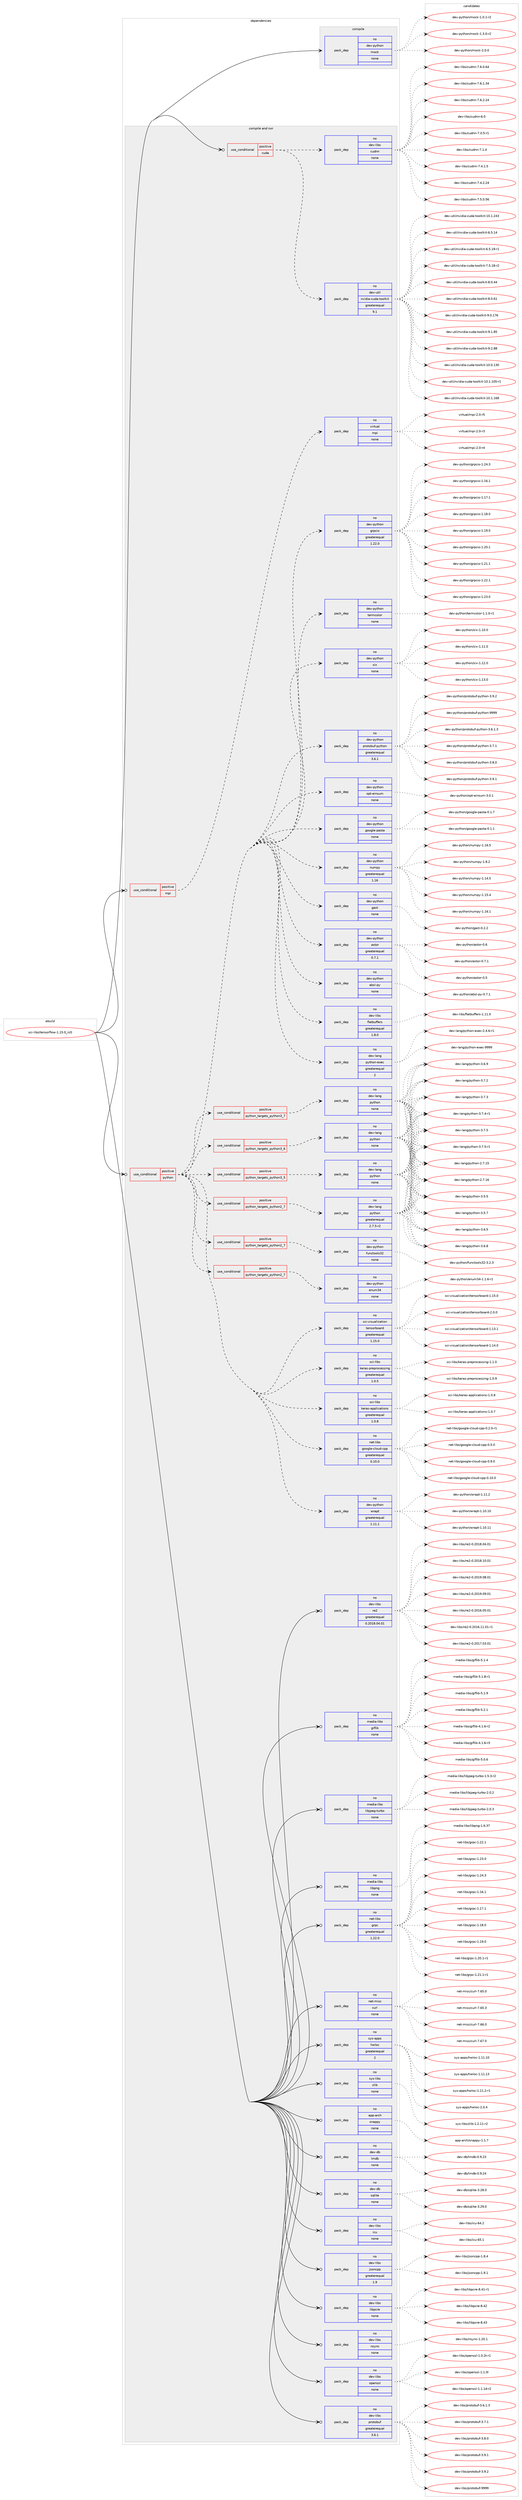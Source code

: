digraph prolog {

# *************
# Graph options
# *************

newrank=true;
concentrate=true;
compound=true;
graph [rankdir=LR,fontname=Helvetica,fontsize=10,ranksep=1.5];#, ranksep=2.5, nodesep=0.2];
edge  [arrowhead=vee];
node  [fontname=Helvetica,fontsize=10];

# **********
# The ebuild
# **********

subgraph cluster_leftcol {
color=gray;
rank=same;
label=<<i>ebuild</i>>;
id [label="sci-libs/tensorflow-1.15.0_rc0", color=red, width=4, href="../sci-libs/tensorflow-1.15.0_rc0.svg"];
}

# ****************
# The dependencies
# ****************

subgraph cluster_midcol {
color=gray;
label=<<i>dependencies</i>>;
subgraph cluster_compile {
fillcolor="#eeeeee";
style=filled;
label=<<i>compile</i>>;
subgraph pack636109 {
dependency860153 [label=<<TABLE BORDER="0" CELLBORDER="1" CELLSPACING="0" CELLPADDING="4" WIDTH="220"><TR><TD ROWSPAN="6" CELLPADDING="30">pack_dep</TD></TR><TR><TD WIDTH="110">no</TD></TR><TR><TD>dev-python</TD></TR><TR><TD>mock</TD></TR><TR><TD>none</TD></TR><TR><TD></TD></TR></TABLE>>, shape=none, color=blue];
}
id:e -> dependency860153:w [weight=20,style="solid",arrowhead="vee"];
}
subgraph cluster_compileandrun {
fillcolor="#eeeeee";
style=filled;
label=<<i>compile and run</i>>;
subgraph cond208844 {
dependency860154 [label=<<TABLE BORDER="0" CELLBORDER="1" CELLSPACING="0" CELLPADDING="4"><TR><TD ROWSPAN="3" CELLPADDING="10">use_conditional</TD></TR><TR><TD>positive</TD></TR><TR><TD>cuda</TD></TR></TABLE>>, shape=none, color=red];
subgraph pack636110 {
dependency860155 [label=<<TABLE BORDER="0" CELLBORDER="1" CELLSPACING="0" CELLPADDING="4" WIDTH="220"><TR><TD ROWSPAN="6" CELLPADDING="30">pack_dep</TD></TR><TR><TD WIDTH="110">no</TD></TR><TR><TD>dev-util</TD></TR><TR><TD>nvidia-cuda-toolkit</TD></TR><TR><TD>greaterequal</TD></TR><TR><TD>9.1</TD></TR></TABLE>>, shape=none, color=blue];
}
dependency860154:e -> dependency860155:w [weight=20,style="dashed",arrowhead="vee"];
subgraph pack636111 {
dependency860156 [label=<<TABLE BORDER="0" CELLBORDER="1" CELLSPACING="0" CELLPADDING="4" WIDTH="220"><TR><TD ROWSPAN="6" CELLPADDING="30">pack_dep</TD></TR><TR><TD WIDTH="110">no</TD></TR><TR><TD>dev-libs</TD></TR><TR><TD>cudnn</TD></TR><TR><TD>none</TD></TR><TR><TD></TD></TR></TABLE>>, shape=none, color=blue];
}
dependency860154:e -> dependency860156:w [weight=20,style="dashed",arrowhead="vee"];
}
id:e -> dependency860154:w [weight=20,style="solid",arrowhead="odotvee"];
subgraph cond208845 {
dependency860157 [label=<<TABLE BORDER="0" CELLBORDER="1" CELLSPACING="0" CELLPADDING="4"><TR><TD ROWSPAN="3" CELLPADDING="10">use_conditional</TD></TR><TR><TD>positive</TD></TR><TR><TD>mpi</TD></TR></TABLE>>, shape=none, color=red];
subgraph pack636112 {
dependency860158 [label=<<TABLE BORDER="0" CELLBORDER="1" CELLSPACING="0" CELLPADDING="4" WIDTH="220"><TR><TD ROWSPAN="6" CELLPADDING="30">pack_dep</TD></TR><TR><TD WIDTH="110">no</TD></TR><TR><TD>virtual</TD></TR><TR><TD>mpi</TD></TR><TR><TD>none</TD></TR><TR><TD></TD></TR></TABLE>>, shape=none, color=blue];
}
dependency860157:e -> dependency860158:w [weight=20,style="dashed",arrowhead="vee"];
}
id:e -> dependency860157:w [weight=20,style="solid",arrowhead="odotvee"];
subgraph cond208846 {
dependency860159 [label=<<TABLE BORDER="0" CELLBORDER="1" CELLSPACING="0" CELLPADDING="4"><TR><TD ROWSPAN="3" CELLPADDING="10">use_conditional</TD></TR><TR><TD>positive</TD></TR><TR><TD>python</TD></TR></TABLE>>, shape=none, color=red];
subgraph cond208847 {
dependency860160 [label=<<TABLE BORDER="0" CELLBORDER="1" CELLSPACING="0" CELLPADDING="4"><TR><TD ROWSPAN="3" CELLPADDING="10">use_conditional</TD></TR><TR><TD>positive</TD></TR><TR><TD>python_targets_python2_7</TD></TR></TABLE>>, shape=none, color=red];
subgraph pack636113 {
dependency860161 [label=<<TABLE BORDER="0" CELLBORDER="1" CELLSPACING="0" CELLPADDING="4" WIDTH="220"><TR><TD ROWSPAN="6" CELLPADDING="30">pack_dep</TD></TR><TR><TD WIDTH="110">no</TD></TR><TR><TD>dev-lang</TD></TR><TR><TD>python</TD></TR><TR><TD>greaterequal</TD></TR><TR><TD>2.7.5-r2</TD></TR></TABLE>>, shape=none, color=blue];
}
dependency860160:e -> dependency860161:w [weight=20,style="dashed",arrowhead="vee"];
}
dependency860159:e -> dependency860160:w [weight=20,style="dashed",arrowhead="vee"];
subgraph cond208848 {
dependency860162 [label=<<TABLE BORDER="0" CELLBORDER="1" CELLSPACING="0" CELLPADDING="4"><TR><TD ROWSPAN="3" CELLPADDING="10">use_conditional</TD></TR><TR><TD>positive</TD></TR><TR><TD>python_targets_python3_5</TD></TR></TABLE>>, shape=none, color=red];
subgraph pack636114 {
dependency860163 [label=<<TABLE BORDER="0" CELLBORDER="1" CELLSPACING="0" CELLPADDING="4" WIDTH="220"><TR><TD ROWSPAN="6" CELLPADDING="30">pack_dep</TD></TR><TR><TD WIDTH="110">no</TD></TR><TR><TD>dev-lang</TD></TR><TR><TD>python</TD></TR><TR><TD>none</TD></TR><TR><TD></TD></TR></TABLE>>, shape=none, color=blue];
}
dependency860162:e -> dependency860163:w [weight=20,style="dashed",arrowhead="vee"];
}
dependency860159:e -> dependency860162:w [weight=20,style="dashed",arrowhead="vee"];
subgraph cond208849 {
dependency860164 [label=<<TABLE BORDER="0" CELLBORDER="1" CELLSPACING="0" CELLPADDING="4"><TR><TD ROWSPAN="3" CELLPADDING="10">use_conditional</TD></TR><TR><TD>positive</TD></TR><TR><TD>python_targets_python3_6</TD></TR></TABLE>>, shape=none, color=red];
subgraph pack636115 {
dependency860165 [label=<<TABLE BORDER="0" CELLBORDER="1" CELLSPACING="0" CELLPADDING="4" WIDTH="220"><TR><TD ROWSPAN="6" CELLPADDING="30">pack_dep</TD></TR><TR><TD WIDTH="110">no</TD></TR><TR><TD>dev-lang</TD></TR><TR><TD>python</TD></TR><TR><TD>none</TD></TR><TR><TD></TD></TR></TABLE>>, shape=none, color=blue];
}
dependency860164:e -> dependency860165:w [weight=20,style="dashed",arrowhead="vee"];
}
dependency860159:e -> dependency860164:w [weight=20,style="dashed",arrowhead="vee"];
subgraph cond208850 {
dependency860166 [label=<<TABLE BORDER="0" CELLBORDER="1" CELLSPACING="0" CELLPADDING="4"><TR><TD ROWSPAN="3" CELLPADDING="10">use_conditional</TD></TR><TR><TD>positive</TD></TR><TR><TD>python_targets_python3_7</TD></TR></TABLE>>, shape=none, color=red];
subgraph pack636116 {
dependency860167 [label=<<TABLE BORDER="0" CELLBORDER="1" CELLSPACING="0" CELLPADDING="4" WIDTH="220"><TR><TD ROWSPAN="6" CELLPADDING="30">pack_dep</TD></TR><TR><TD WIDTH="110">no</TD></TR><TR><TD>dev-lang</TD></TR><TR><TD>python</TD></TR><TR><TD>none</TD></TR><TR><TD></TD></TR></TABLE>>, shape=none, color=blue];
}
dependency860166:e -> dependency860167:w [weight=20,style="dashed",arrowhead="vee"];
}
dependency860159:e -> dependency860166:w [weight=20,style="dashed",arrowhead="vee"];
subgraph pack636117 {
dependency860168 [label=<<TABLE BORDER="0" CELLBORDER="1" CELLSPACING="0" CELLPADDING="4" WIDTH="220"><TR><TD ROWSPAN="6" CELLPADDING="30">pack_dep</TD></TR><TR><TD WIDTH="110">no</TD></TR><TR><TD>dev-lang</TD></TR><TR><TD>python-exec</TD></TR><TR><TD>greaterequal</TD></TR><TR><TD>2</TD></TR></TABLE>>, shape=none, color=blue];
}
dependency860159:e -> dependency860168:w [weight=20,style="dashed",arrowhead="vee"];
subgraph pack636118 {
dependency860169 [label=<<TABLE BORDER="0" CELLBORDER="1" CELLSPACING="0" CELLPADDING="4" WIDTH="220"><TR><TD ROWSPAN="6" CELLPADDING="30">pack_dep</TD></TR><TR><TD WIDTH="110">no</TD></TR><TR><TD>dev-libs</TD></TR><TR><TD>flatbuffers</TD></TR><TR><TD>greaterequal</TD></TR><TR><TD>1.8.0</TD></TR></TABLE>>, shape=none, color=blue];
}
dependency860159:e -> dependency860169:w [weight=20,style="dashed",arrowhead="vee"];
subgraph pack636119 {
dependency860170 [label=<<TABLE BORDER="0" CELLBORDER="1" CELLSPACING="0" CELLPADDING="4" WIDTH="220"><TR><TD ROWSPAN="6" CELLPADDING="30">pack_dep</TD></TR><TR><TD WIDTH="110">no</TD></TR><TR><TD>dev-python</TD></TR><TR><TD>absl-py</TD></TR><TR><TD>none</TD></TR><TR><TD></TD></TR></TABLE>>, shape=none, color=blue];
}
dependency860159:e -> dependency860170:w [weight=20,style="dashed",arrowhead="vee"];
subgraph pack636120 {
dependency860171 [label=<<TABLE BORDER="0" CELLBORDER="1" CELLSPACING="0" CELLPADDING="4" WIDTH="220"><TR><TD ROWSPAN="6" CELLPADDING="30">pack_dep</TD></TR><TR><TD WIDTH="110">no</TD></TR><TR><TD>dev-python</TD></TR><TR><TD>astor</TD></TR><TR><TD>greaterequal</TD></TR><TR><TD>0.7.1</TD></TR></TABLE>>, shape=none, color=blue];
}
dependency860159:e -> dependency860171:w [weight=20,style="dashed",arrowhead="vee"];
subgraph pack636121 {
dependency860172 [label=<<TABLE BORDER="0" CELLBORDER="1" CELLSPACING="0" CELLPADDING="4" WIDTH="220"><TR><TD ROWSPAN="6" CELLPADDING="30">pack_dep</TD></TR><TR><TD WIDTH="110">no</TD></TR><TR><TD>dev-python</TD></TR><TR><TD>gast</TD></TR><TR><TD>none</TD></TR><TR><TD></TD></TR></TABLE>>, shape=none, color=blue];
}
dependency860159:e -> dependency860172:w [weight=20,style="dashed",arrowhead="vee"];
subgraph pack636122 {
dependency860173 [label=<<TABLE BORDER="0" CELLBORDER="1" CELLSPACING="0" CELLPADDING="4" WIDTH="220"><TR><TD ROWSPAN="6" CELLPADDING="30">pack_dep</TD></TR><TR><TD WIDTH="110">no</TD></TR><TR><TD>dev-python</TD></TR><TR><TD>numpy</TD></TR><TR><TD>greaterequal</TD></TR><TR><TD>1.16</TD></TR></TABLE>>, shape=none, color=blue];
}
dependency860159:e -> dependency860173:w [weight=20,style="dashed",arrowhead="vee"];
subgraph pack636123 {
dependency860174 [label=<<TABLE BORDER="0" CELLBORDER="1" CELLSPACING="0" CELLPADDING="4" WIDTH="220"><TR><TD ROWSPAN="6" CELLPADDING="30">pack_dep</TD></TR><TR><TD WIDTH="110">no</TD></TR><TR><TD>dev-python</TD></TR><TR><TD>google-pasta</TD></TR><TR><TD>none</TD></TR><TR><TD></TD></TR></TABLE>>, shape=none, color=blue];
}
dependency860159:e -> dependency860174:w [weight=20,style="dashed",arrowhead="vee"];
subgraph pack636124 {
dependency860175 [label=<<TABLE BORDER="0" CELLBORDER="1" CELLSPACING="0" CELLPADDING="4" WIDTH="220"><TR><TD ROWSPAN="6" CELLPADDING="30">pack_dep</TD></TR><TR><TD WIDTH="110">no</TD></TR><TR><TD>dev-python</TD></TR><TR><TD>opt-einsum</TD></TR><TR><TD>none</TD></TR><TR><TD></TD></TR></TABLE>>, shape=none, color=blue];
}
dependency860159:e -> dependency860175:w [weight=20,style="dashed",arrowhead="vee"];
subgraph pack636125 {
dependency860176 [label=<<TABLE BORDER="0" CELLBORDER="1" CELLSPACING="0" CELLPADDING="4" WIDTH="220"><TR><TD ROWSPAN="6" CELLPADDING="30">pack_dep</TD></TR><TR><TD WIDTH="110">no</TD></TR><TR><TD>dev-python</TD></TR><TR><TD>protobuf-python</TD></TR><TR><TD>greaterequal</TD></TR><TR><TD>3.6.1</TD></TR></TABLE>>, shape=none, color=blue];
}
dependency860159:e -> dependency860176:w [weight=20,style="dashed",arrowhead="vee"];
subgraph pack636126 {
dependency860177 [label=<<TABLE BORDER="0" CELLBORDER="1" CELLSPACING="0" CELLPADDING="4" WIDTH="220"><TR><TD ROWSPAN="6" CELLPADDING="30">pack_dep</TD></TR><TR><TD WIDTH="110">no</TD></TR><TR><TD>dev-python</TD></TR><TR><TD>six</TD></TR><TR><TD>none</TD></TR><TR><TD></TD></TR></TABLE>>, shape=none, color=blue];
}
dependency860159:e -> dependency860177:w [weight=20,style="dashed",arrowhead="vee"];
subgraph pack636127 {
dependency860178 [label=<<TABLE BORDER="0" CELLBORDER="1" CELLSPACING="0" CELLPADDING="4" WIDTH="220"><TR><TD ROWSPAN="6" CELLPADDING="30">pack_dep</TD></TR><TR><TD WIDTH="110">no</TD></TR><TR><TD>dev-python</TD></TR><TR><TD>termcolor</TD></TR><TR><TD>none</TD></TR><TR><TD></TD></TR></TABLE>>, shape=none, color=blue];
}
dependency860159:e -> dependency860178:w [weight=20,style="dashed",arrowhead="vee"];
subgraph pack636128 {
dependency860179 [label=<<TABLE BORDER="0" CELLBORDER="1" CELLSPACING="0" CELLPADDING="4" WIDTH="220"><TR><TD ROWSPAN="6" CELLPADDING="30">pack_dep</TD></TR><TR><TD WIDTH="110">no</TD></TR><TR><TD>dev-python</TD></TR><TR><TD>grpcio</TD></TR><TR><TD>greaterequal</TD></TR><TR><TD>1.22.0</TD></TR></TABLE>>, shape=none, color=blue];
}
dependency860159:e -> dependency860179:w [weight=20,style="dashed",arrowhead="vee"];
subgraph pack636129 {
dependency860180 [label=<<TABLE BORDER="0" CELLBORDER="1" CELLSPACING="0" CELLPADDING="4" WIDTH="220"><TR><TD ROWSPAN="6" CELLPADDING="30">pack_dep</TD></TR><TR><TD WIDTH="110">no</TD></TR><TR><TD>dev-python</TD></TR><TR><TD>wrapt</TD></TR><TR><TD>greaterequal</TD></TR><TR><TD>1.11.1</TD></TR></TABLE>>, shape=none, color=blue];
}
dependency860159:e -> dependency860180:w [weight=20,style="dashed",arrowhead="vee"];
subgraph pack636130 {
dependency860181 [label=<<TABLE BORDER="0" CELLBORDER="1" CELLSPACING="0" CELLPADDING="4" WIDTH="220"><TR><TD ROWSPAN="6" CELLPADDING="30">pack_dep</TD></TR><TR><TD WIDTH="110">no</TD></TR><TR><TD>net-libs</TD></TR><TR><TD>google-cloud-cpp</TD></TR><TR><TD>greaterequal</TD></TR><TR><TD>0.10.0</TD></TR></TABLE>>, shape=none, color=blue];
}
dependency860159:e -> dependency860181:w [weight=20,style="dashed",arrowhead="vee"];
subgraph pack636131 {
dependency860182 [label=<<TABLE BORDER="0" CELLBORDER="1" CELLSPACING="0" CELLPADDING="4" WIDTH="220"><TR><TD ROWSPAN="6" CELLPADDING="30">pack_dep</TD></TR><TR><TD WIDTH="110">no</TD></TR><TR><TD>sci-libs</TD></TR><TR><TD>keras-applications</TD></TR><TR><TD>greaterequal</TD></TR><TR><TD>1.0.8</TD></TR></TABLE>>, shape=none, color=blue];
}
dependency860159:e -> dependency860182:w [weight=20,style="dashed",arrowhead="vee"];
subgraph pack636132 {
dependency860183 [label=<<TABLE BORDER="0" CELLBORDER="1" CELLSPACING="0" CELLPADDING="4" WIDTH="220"><TR><TD ROWSPAN="6" CELLPADDING="30">pack_dep</TD></TR><TR><TD WIDTH="110">no</TD></TR><TR><TD>sci-libs</TD></TR><TR><TD>keras-preprocessing</TD></TR><TR><TD>greaterequal</TD></TR><TR><TD>1.0.5</TD></TR></TABLE>>, shape=none, color=blue];
}
dependency860159:e -> dependency860183:w [weight=20,style="dashed",arrowhead="vee"];
subgraph pack636133 {
dependency860184 [label=<<TABLE BORDER="0" CELLBORDER="1" CELLSPACING="0" CELLPADDING="4" WIDTH="220"><TR><TD ROWSPAN="6" CELLPADDING="30">pack_dep</TD></TR><TR><TD WIDTH="110">no</TD></TR><TR><TD>sci-visualization</TD></TR><TR><TD>tensorboard</TD></TR><TR><TD>greaterequal</TD></TR><TR><TD>1.15.0</TD></TR></TABLE>>, shape=none, color=blue];
}
dependency860159:e -> dependency860184:w [weight=20,style="dashed",arrowhead="vee"];
subgraph cond208851 {
dependency860185 [label=<<TABLE BORDER="0" CELLBORDER="1" CELLSPACING="0" CELLPADDING="4"><TR><TD ROWSPAN="3" CELLPADDING="10">use_conditional</TD></TR><TR><TD>positive</TD></TR><TR><TD>python_targets_python2_7</TD></TR></TABLE>>, shape=none, color=red];
subgraph pack636134 {
dependency860186 [label=<<TABLE BORDER="0" CELLBORDER="1" CELLSPACING="0" CELLPADDING="4" WIDTH="220"><TR><TD ROWSPAN="6" CELLPADDING="30">pack_dep</TD></TR><TR><TD WIDTH="110">no</TD></TR><TR><TD>dev-python</TD></TR><TR><TD>enum34</TD></TR><TR><TD>none</TD></TR><TR><TD></TD></TR></TABLE>>, shape=none, color=blue];
}
dependency860185:e -> dependency860186:w [weight=20,style="dashed",arrowhead="vee"];
}
dependency860159:e -> dependency860185:w [weight=20,style="dashed",arrowhead="vee"];
subgraph cond208852 {
dependency860187 [label=<<TABLE BORDER="0" CELLBORDER="1" CELLSPACING="0" CELLPADDING="4"><TR><TD ROWSPAN="3" CELLPADDING="10">use_conditional</TD></TR><TR><TD>positive</TD></TR><TR><TD>python_targets_python2_7</TD></TR></TABLE>>, shape=none, color=red];
subgraph pack636135 {
dependency860188 [label=<<TABLE BORDER="0" CELLBORDER="1" CELLSPACING="0" CELLPADDING="4" WIDTH="220"><TR><TD ROWSPAN="6" CELLPADDING="30">pack_dep</TD></TR><TR><TD WIDTH="110">no</TD></TR><TR><TD>dev-python</TD></TR><TR><TD>functools32</TD></TR><TR><TD>none</TD></TR><TR><TD></TD></TR></TABLE>>, shape=none, color=blue];
}
dependency860187:e -> dependency860188:w [weight=20,style="dashed",arrowhead="vee"];
}
dependency860159:e -> dependency860187:w [weight=20,style="dashed",arrowhead="vee"];
}
id:e -> dependency860159:w [weight=20,style="solid",arrowhead="odotvee"];
subgraph pack636136 {
dependency860189 [label=<<TABLE BORDER="0" CELLBORDER="1" CELLSPACING="0" CELLPADDING="4" WIDTH="220"><TR><TD ROWSPAN="6" CELLPADDING="30">pack_dep</TD></TR><TR><TD WIDTH="110">no</TD></TR><TR><TD>app-arch</TD></TR><TR><TD>snappy</TD></TR><TR><TD>none</TD></TR><TR><TD></TD></TR></TABLE>>, shape=none, color=blue];
}
id:e -> dependency860189:w [weight=20,style="solid",arrowhead="odotvee"];
subgraph pack636137 {
dependency860190 [label=<<TABLE BORDER="0" CELLBORDER="1" CELLSPACING="0" CELLPADDING="4" WIDTH="220"><TR><TD ROWSPAN="6" CELLPADDING="30">pack_dep</TD></TR><TR><TD WIDTH="110">no</TD></TR><TR><TD>dev-db</TD></TR><TR><TD>lmdb</TD></TR><TR><TD>none</TD></TR><TR><TD></TD></TR></TABLE>>, shape=none, color=blue];
}
id:e -> dependency860190:w [weight=20,style="solid",arrowhead="odotvee"];
subgraph pack636138 {
dependency860191 [label=<<TABLE BORDER="0" CELLBORDER="1" CELLSPACING="0" CELLPADDING="4" WIDTH="220"><TR><TD ROWSPAN="6" CELLPADDING="30">pack_dep</TD></TR><TR><TD WIDTH="110">no</TD></TR><TR><TD>dev-db</TD></TR><TR><TD>sqlite</TD></TR><TR><TD>none</TD></TR><TR><TD></TD></TR></TABLE>>, shape=none, color=blue];
}
id:e -> dependency860191:w [weight=20,style="solid",arrowhead="odotvee"];
subgraph pack636139 {
dependency860192 [label=<<TABLE BORDER="0" CELLBORDER="1" CELLSPACING="0" CELLPADDING="4" WIDTH="220"><TR><TD ROWSPAN="6" CELLPADDING="30">pack_dep</TD></TR><TR><TD WIDTH="110">no</TD></TR><TR><TD>dev-libs</TD></TR><TR><TD>icu</TD></TR><TR><TD>none</TD></TR><TR><TD></TD></TR></TABLE>>, shape=none, color=blue];
}
id:e -> dependency860192:w [weight=20,style="solid",arrowhead="odotvee"];
subgraph pack636140 {
dependency860193 [label=<<TABLE BORDER="0" CELLBORDER="1" CELLSPACING="0" CELLPADDING="4" WIDTH="220"><TR><TD ROWSPAN="6" CELLPADDING="30">pack_dep</TD></TR><TR><TD WIDTH="110">no</TD></TR><TR><TD>dev-libs</TD></TR><TR><TD>jsoncpp</TD></TR><TR><TD>greaterequal</TD></TR><TR><TD>1.9</TD></TR></TABLE>>, shape=none, color=blue];
}
id:e -> dependency860193:w [weight=20,style="solid",arrowhead="odotvee"];
subgraph pack636141 {
dependency860194 [label=<<TABLE BORDER="0" CELLBORDER="1" CELLSPACING="0" CELLPADDING="4" WIDTH="220"><TR><TD ROWSPAN="6" CELLPADDING="30">pack_dep</TD></TR><TR><TD WIDTH="110">no</TD></TR><TR><TD>dev-libs</TD></TR><TR><TD>libpcre</TD></TR><TR><TD>none</TD></TR><TR><TD></TD></TR></TABLE>>, shape=none, color=blue];
}
id:e -> dependency860194:w [weight=20,style="solid",arrowhead="odotvee"];
subgraph pack636142 {
dependency860195 [label=<<TABLE BORDER="0" CELLBORDER="1" CELLSPACING="0" CELLPADDING="4" WIDTH="220"><TR><TD ROWSPAN="6" CELLPADDING="30">pack_dep</TD></TR><TR><TD WIDTH="110">no</TD></TR><TR><TD>dev-libs</TD></TR><TR><TD>nsync</TD></TR><TR><TD>none</TD></TR><TR><TD></TD></TR></TABLE>>, shape=none, color=blue];
}
id:e -> dependency860195:w [weight=20,style="solid",arrowhead="odotvee"];
subgraph pack636143 {
dependency860196 [label=<<TABLE BORDER="0" CELLBORDER="1" CELLSPACING="0" CELLPADDING="4" WIDTH="220"><TR><TD ROWSPAN="6" CELLPADDING="30">pack_dep</TD></TR><TR><TD WIDTH="110">no</TD></TR><TR><TD>dev-libs</TD></TR><TR><TD>openssl</TD></TR><TR><TD>none</TD></TR><TR><TD></TD></TR></TABLE>>, shape=none, color=blue];
}
id:e -> dependency860196:w [weight=20,style="solid",arrowhead="odotvee"];
subgraph pack636144 {
dependency860197 [label=<<TABLE BORDER="0" CELLBORDER="1" CELLSPACING="0" CELLPADDING="4" WIDTH="220"><TR><TD ROWSPAN="6" CELLPADDING="30">pack_dep</TD></TR><TR><TD WIDTH="110">no</TD></TR><TR><TD>dev-libs</TD></TR><TR><TD>protobuf</TD></TR><TR><TD>greaterequal</TD></TR><TR><TD>3.6.1</TD></TR></TABLE>>, shape=none, color=blue];
}
id:e -> dependency860197:w [weight=20,style="solid",arrowhead="odotvee"];
subgraph pack636145 {
dependency860198 [label=<<TABLE BORDER="0" CELLBORDER="1" CELLSPACING="0" CELLPADDING="4" WIDTH="220"><TR><TD ROWSPAN="6" CELLPADDING="30">pack_dep</TD></TR><TR><TD WIDTH="110">no</TD></TR><TR><TD>dev-libs</TD></TR><TR><TD>re2</TD></TR><TR><TD>greaterequal</TD></TR><TR><TD>0.2018.04.01</TD></TR></TABLE>>, shape=none, color=blue];
}
id:e -> dependency860198:w [weight=20,style="solid",arrowhead="odotvee"];
subgraph pack636146 {
dependency860199 [label=<<TABLE BORDER="0" CELLBORDER="1" CELLSPACING="0" CELLPADDING="4" WIDTH="220"><TR><TD ROWSPAN="6" CELLPADDING="30">pack_dep</TD></TR><TR><TD WIDTH="110">no</TD></TR><TR><TD>media-libs</TD></TR><TR><TD>giflib</TD></TR><TR><TD>none</TD></TR><TR><TD></TD></TR></TABLE>>, shape=none, color=blue];
}
id:e -> dependency860199:w [weight=20,style="solid",arrowhead="odotvee"];
subgraph pack636147 {
dependency860200 [label=<<TABLE BORDER="0" CELLBORDER="1" CELLSPACING="0" CELLPADDING="4" WIDTH="220"><TR><TD ROWSPAN="6" CELLPADDING="30">pack_dep</TD></TR><TR><TD WIDTH="110">no</TD></TR><TR><TD>media-libs</TD></TR><TR><TD>libjpeg-turbo</TD></TR><TR><TD>none</TD></TR><TR><TD></TD></TR></TABLE>>, shape=none, color=blue];
}
id:e -> dependency860200:w [weight=20,style="solid",arrowhead="odotvee"];
subgraph pack636148 {
dependency860201 [label=<<TABLE BORDER="0" CELLBORDER="1" CELLSPACING="0" CELLPADDING="4" WIDTH="220"><TR><TD ROWSPAN="6" CELLPADDING="30">pack_dep</TD></TR><TR><TD WIDTH="110">no</TD></TR><TR><TD>media-libs</TD></TR><TR><TD>libpng</TD></TR><TR><TD>none</TD></TR><TR><TD></TD></TR></TABLE>>, shape=none, color=blue];
}
id:e -> dependency860201:w [weight=20,style="solid",arrowhead="odotvee"];
subgraph pack636149 {
dependency860202 [label=<<TABLE BORDER="0" CELLBORDER="1" CELLSPACING="0" CELLPADDING="4" WIDTH="220"><TR><TD ROWSPAN="6" CELLPADDING="30">pack_dep</TD></TR><TR><TD WIDTH="110">no</TD></TR><TR><TD>net-libs</TD></TR><TR><TD>grpc</TD></TR><TR><TD>greaterequal</TD></TR><TR><TD>1.22.0</TD></TR></TABLE>>, shape=none, color=blue];
}
id:e -> dependency860202:w [weight=20,style="solid",arrowhead="odotvee"];
subgraph pack636150 {
dependency860203 [label=<<TABLE BORDER="0" CELLBORDER="1" CELLSPACING="0" CELLPADDING="4" WIDTH="220"><TR><TD ROWSPAN="6" CELLPADDING="30">pack_dep</TD></TR><TR><TD WIDTH="110">no</TD></TR><TR><TD>net-misc</TD></TR><TR><TD>curl</TD></TR><TR><TD>none</TD></TR><TR><TD></TD></TR></TABLE>>, shape=none, color=blue];
}
id:e -> dependency860203:w [weight=20,style="solid",arrowhead="odotvee"];
subgraph pack636151 {
dependency860204 [label=<<TABLE BORDER="0" CELLBORDER="1" CELLSPACING="0" CELLPADDING="4" WIDTH="220"><TR><TD ROWSPAN="6" CELLPADDING="30">pack_dep</TD></TR><TR><TD WIDTH="110">no</TD></TR><TR><TD>sys-apps</TD></TR><TR><TD>hwloc</TD></TR><TR><TD>greaterequal</TD></TR><TR><TD>2</TD></TR></TABLE>>, shape=none, color=blue];
}
id:e -> dependency860204:w [weight=20,style="solid",arrowhead="odotvee"];
subgraph pack636152 {
dependency860205 [label=<<TABLE BORDER="0" CELLBORDER="1" CELLSPACING="0" CELLPADDING="4" WIDTH="220"><TR><TD ROWSPAN="6" CELLPADDING="30">pack_dep</TD></TR><TR><TD WIDTH="110">no</TD></TR><TR><TD>sys-libs</TD></TR><TR><TD>zlib</TD></TR><TR><TD>none</TD></TR><TR><TD></TD></TR></TABLE>>, shape=none, color=blue];
}
id:e -> dependency860205:w [weight=20,style="solid",arrowhead="odotvee"];
}
subgraph cluster_run {
fillcolor="#eeeeee";
style=filled;
label=<<i>run</i>>;
}
}

# **************
# The candidates
# **************

subgraph cluster_choices {
rank=same;
color=gray;
label=<<i>candidates</i>>;

subgraph choice636109 {
color=black;
nodesep=1;
choice1001011184511212111610411111047109111991074549464846494511450 [label="dev-python/mock-1.0.1-r2", color=red, width=4,href="../dev-python/mock-1.0.1-r2.svg"];
choice1001011184511212111610411111047109111991074549465146484511450 [label="dev-python/mock-1.3.0-r2", color=red, width=4,href="../dev-python/mock-1.3.0-r2.svg"];
choice100101118451121211161041111104710911199107455046484648 [label="dev-python/mock-2.0.0", color=red, width=4,href="../dev-python/mock-2.0.0.svg"];
dependency860153:e -> choice1001011184511212111610411111047109111991074549464846494511450:w [style=dotted,weight="100"];
dependency860153:e -> choice1001011184511212111610411111047109111991074549465146484511450:w [style=dotted,weight="100"];
dependency860153:e -> choice100101118451121211161041111104710911199107455046484648:w [style=dotted,weight="100"];
}
subgraph choice636110 {
color=black;
nodesep=1;
choice10010111845117116105108471101181051001059745991171009745116111111108107105116454948464846495148 [label="dev-util/nvidia-cuda-toolkit-10.0.130", color=red, width=4,href="../dev-util/nvidia-cuda-toolkit-10.0.130.svg"];
choice100101118451171161051084711011810510010597459911710097451161111111081071051164549484649464948534511449 [label="dev-util/nvidia-cuda-toolkit-10.1.105-r1", color=red, width=4,href="../dev-util/nvidia-cuda-toolkit-10.1.105-r1.svg"];
choice10010111845117116105108471101181051001059745991171009745116111111108107105116454948464946495456 [label="dev-util/nvidia-cuda-toolkit-10.1.168", color=red, width=4,href="../dev-util/nvidia-cuda-toolkit-10.1.168.svg"];
choice10010111845117116105108471101181051001059745991171009745116111111108107105116454948464946505251 [label="dev-util/nvidia-cuda-toolkit-10.1.243", color=red, width=4,href="../dev-util/nvidia-cuda-toolkit-10.1.243.svg"];
choice1001011184511711610510847110118105100105974599117100974511611111110810710511645544653464952 [label="dev-util/nvidia-cuda-toolkit-6.5.14", color=red, width=4,href="../dev-util/nvidia-cuda-toolkit-6.5.14.svg"];
choice10010111845117116105108471101181051001059745991171009745116111111108107105116455446534649574511449 [label="dev-util/nvidia-cuda-toolkit-6.5.19-r1", color=red, width=4,href="../dev-util/nvidia-cuda-toolkit-6.5.19-r1.svg"];
choice10010111845117116105108471101181051001059745991171009745116111111108107105116455546534649564511450 [label="dev-util/nvidia-cuda-toolkit-7.5.18-r2", color=red, width=4,href="../dev-util/nvidia-cuda-toolkit-7.5.18-r2.svg"];
choice1001011184511711610510847110118105100105974599117100974511611111110810710511645564648465252 [label="dev-util/nvidia-cuda-toolkit-8.0.44", color=red, width=4,href="../dev-util/nvidia-cuda-toolkit-8.0.44.svg"];
choice1001011184511711610510847110118105100105974599117100974511611111110810710511645564648465449 [label="dev-util/nvidia-cuda-toolkit-8.0.61", color=red, width=4,href="../dev-util/nvidia-cuda-toolkit-8.0.61.svg"];
choice100101118451171161051084711011810510010597459911710097451161111111081071051164557464846495554 [label="dev-util/nvidia-cuda-toolkit-9.0.176", color=red, width=4,href="../dev-util/nvidia-cuda-toolkit-9.0.176.svg"];
choice1001011184511711610510847110118105100105974599117100974511611111110810710511645574649465653 [label="dev-util/nvidia-cuda-toolkit-9.1.85", color=red, width=4,href="../dev-util/nvidia-cuda-toolkit-9.1.85.svg"];
choice1001011184511711610510847110118105100105974599117100974511611111110810710511645574650465656 [label="dev-util/nvidia-cuda-toolkit-9.2.88", color=red, width=4,href="../dev-util/nvidia-cuda-toolkit-9.2.88.svg"];
dependency860155:e -> choice10010111845117116105108471101181051001059745991171009745116111111108107105116454948464846495148:w [style=dotted,weight="100"];
dependency860155:e -> choice100101118451171161051084711011810510010597459911710097451161111111081071051164549484649464948534511449:w [style=dotted,weight="100"];
dependency860155:e -> choice10010111845117116105108471101181051001059745991171009745116111111108107105116454948464946495456:w [style=dotted,weight="100"];
dependency860155:e -> choice10010111845117116105108471101181051001059745991171009745116111111108107105116454948464946505251:w [style=dotted,weight="100"];
dependency860155:e -> choice1001011184511711610510847110118105100105974599117100974511611111110810710511645544653464952:w [style=dotted,weight="100"];
dependency860155:e -> choice10010111845117116105108471101181051001059745991171009745116111111108107105116455446534649574511449:w [style=dotted,weight="100"];
dependency860155:e -> choice10010111845117116105108471101181051001059745991171009745116111111108107105116455546534649564511450:w [style=dotted,weight="100"];
dependency860155:e -> choice1001011184511711610510847110118105100105974599117100974511611111110810710511645564648465252:w [style=dotted,weight="100"];
dependency860155:e -> choice1001011184511711610510847110118105100105974599117100974511611111110810710511645564648465449:w [style=dotted,weight="100"];
dependency860155:e -> choice100101118451171161051084711011810510010597459911710097451161111111081071051164557464846495554:w [style=dotted,weight="100"];
dependency860155:e -> choice1001011184511711610510847110118105100105974599117100974511611111110810710511645574649465653:w [style=dotted,weight="100"];
dependency860155:e -> choice1001011184511711610510847110118105100105974599117100974511611111110810710511645574650465656:w [style=dotted,weight="100"];
}
subgraph choice636111 {
color=black;
nodesep=1;
choice1001011184510810598115479911710011011045544648 [label="dev-libs/cudnn-6.0", color=red, width=4,href="../dev-libs/cudnn-6.0.svg"];
choice100101118451081059811547991171001101104555464846534511449 [label="dev-libs/cudnn-7.0.5-r1", color=red, width=4,href="../dev-libs/cudnn-7.0.5-r1.svg"];
choice10010111845108105981154799117100110110455546494652 [label="dev-libs/cudnn-7.1.4", color=red, width=4,href="../dev-libs/cudnn-7.1.4.svg"];
choice100101118451081059811547991171001101104555465246494653 [label="dev-libs/cudnn-7.4.1.5", color=red, width=4,href="../dev-libs/cudnn-7.4.1.5.svg"];
choice10010111845108105981154799117100110110455546524650465052 [label="dev-libs/cudnn-7.4.2.24", color=red, width=4,href="../dev-libs/cudnn-7.4.2.24.svg"];
choice10010111845108105981154799117100110110455546534648465354 [label="dev-libs/cudnn-7.5.0.56", color=red, width=4,href="../dev-libs/cudnn-7.5.0.56.svg"];
choice10010111845108105981154799117100110110455546544648465452 [label="dev-libs/cudnn-7.6.0.64", color=red, width=4,href="../dev-libs/cudnn-7.6.0.64.svg"];
choice10010111845108105981154799117100110110455546544649465152 [label="dev-libs/cudnn-7.6.1.34", color=red, width=4,href="../dev-libs/cudnn-7.6.1.34.svg"];
choice10010111845108105981154799117100110110455546544650465052 [label="dev-libs/cudnn-7.6.2.24", color=red, width=4,href="../dev-libs/cudnn-7.6.2.24.svg"];
dependency860156:e -> choice1001011184510810598115479911710011011045544648:w [style=dotted,weight="100"];
dependency860156:e -> choice100101118451081059811547991171001101104555464846534511449:w [style=dotted,weight="100"];
dependency860156:e -> choice10010111845108105981154799117100110110455546494652:w [style=dotted,weight="100"];
dependency860156:e -> choice100101118451081059811547991171001101104555465246494653:w [style=dotted,weight="100"];
dependency860156:e -> choice10010111845108105981154799117100110110455546524650465052:w [style=dotted,weight="100"];
dependency860156:e -> choice10010111845108105981154799117100110110455546534648465354:w [style=dotted,weight="100"];
dependency860156:e -> choice10010111845108105981154799117100110110455546544648465452:w [style=dotted,weight="100"];
dependency860156:e -> choice10010111845108105981154799117100110110455546544649465152:w [style=dotted,weight="100"];
dependency860156:e -> choice10010111845108105981154799117100110110455546544650465052:w [style=dotted,weight="100"];
}
subgraph choice636112 {
color=black;
nodesep=1;
choice1181051141161179710847109112105455046484511451 [label="virtual/mpi-2.0-r3", color=red, width=4,href="../virtual/mpi-2.0-r3.svg"];
choice1181051141161179710847109112105455046484511452 [label="virtual/mpi-2.0-r4", color=red, width=4,href="../virtual/mpi-2.0-r4.svg"];
choice1181051141161179710847109112105455046484511453 [label="virtual/mpi-2.0-r5", color=red, width=4,href="../virtual/mpi-2.0-r5.svg"];
dependency860158:e -> choice1181051141161179710847109112105455046484511451:w [style=dotted,weight="100"];
dependency860158:e -> choice1181051141161179710847109112105455046484511452:w [style=dotted,weight="100"];
dependency860158:e -> choice1181051141161179710847109112105455046484511453:w [style=dotted,weight="100"];
}
subgraph choice636113 {
color=black;
nodesep=1;
choice10010111845108971101034711212111610411111045504655464953 [label="dev-lang/python-2.7.15", color=red, width=4,href="../dev-lang/python-2.7.15.svg"];
choice10010111845108971101034711212111610411111045504655464954 [label="dev-lang/python-2.7.16", color=red, width=4,href="../dev-lang/python-2.7.16.svg"];
choice100101118451089711010347112121116104111110455146534653 [label="dev-lang/python-3.5.5", color=red, width=4,href="../dev-lang/python-3.5.5.svg"];
choice100101118451089711010347112121116104111110455146534655 [label="dev-lang/python-3.5.7", color=red, width=4,href="../dev-lang/python-3.5.7.svg"];
choice100101118451089711010347112121116104111110455146544653 [label="dev-lang/python-3.6.5", color=red, width=4,href="../dev-lang/python-3.6.5.svg"];
choice100101118451089711010347112121116104111110455146544656 [label="dev-lang/python-3.6.8", color=red, width=4,href="../dev-lang/python-3.6.8.svg"];
choice100101118451089711010347112121116104111110455146544657 [label="dev-lang/python-3.6.9", color=red, width=4,href="../dev-lang/python-3.6.9.svg"];
choice100101118451089711010347112121116104111110455146554650 [label="dev-lang/python-3.7.2", color=red, width=4,href="../dev-lang/python-3.7.2.svg"];
choice100101118451089711010347112121116104111110455146554651 [label="dev-lang/python-3.7.3", color=red, width=4,href="../dev-lang/python-3.7.3.svg"];
choice1001011184510897110103471121211161041111104551465546524511449 [label="dev-lang/python-3.7.4-r1", color=red, width=4,href="../dev-lang/python-3.7.4-r1.svg"];
choice100101118451089711010347112121116104111110455146554653 [label="dev-lang/python-3.7.5", color=red, width=4,href="../dev-lang/python-3.7.5.svg"];
choice1001011184510897110103471121211161041111104551465546534511449 [label="dev-lang/python-3.7.5-r1", color=red, width=4,href="../dev-lang/python-3.7.5-r1.svg"];
dependency860161:e -> choice10010111845108971101034711212111610411111045504655464953:w [style=dotted,weight="100"];
dependency860161:e -> choice10010111845108971101034711212111610411111045504655464954:w [style=dotted,weight="100"];
dependency860161:e -> choice100101118451089711010347112121116104111110455146534653:w [style=dotted,weight="100"];
dependency860161:e -> choice100101118451089711010347112121116104111110455146534655:w [style=dotted,weight="100"];
dependency860161:e -> choice100101118451089711010347112121116104111110455146544653:w [style=dotted,weight="100"];
dependency860161:e -> choice100101118451089711010347112121116104111110455146544656:w [style=dotted,weight="100"];
dependency860161:e -> choice100101118451089711010347112121116104111110455146544657:w [style=dotted,weight="100"];
dependency860161:e -> choice100101118451089711010347112121116104111110455146554650:w [style=dotted,weight="100"];
dependency860161:e -> choice100101118451089711010347112121116104111110455146554651:w [style=dotted,weight="100"];
dependency860161:e -> choice1001011184510897110103471121211161041111104551465546524511449:w [style=dotted,weight="100"];
dependency860161:e -> choice100101118451089711010347112121116104111110455146554653:w [style=dotted,weight="100"];
dependency860161:e -> choice1001011184510897110103471121211161041111104551465546534511449:w [style=dotted,weight="100"];
}
subgraph choice636114 {
color=black;
nodesep=1;
choice10010111845108971101034711212111610411111045504655464953 [label="dev-lang/python-2.7.15", color=red, width=4,href="../dev-lang/python-2.7.15.svg"];
choice10010111845108971101034711212111610411111045504655464954 [label="dev-lang/python-2.7.16", color=red, width=4,href="../dev-lang/python-2.7.16.svg"];
choice100101118451089711010347112121116104111110455146534653 [label="dev-lang/python-3.5.5", color=red, width=4,href="../dev-lang/python-3.5.5.svg"];
choice100101118451089711010347112121116104111110455146534655 [label="dev-lang/python-3.5.7", color=red, width=4,href="../dev-lang/python-3.5.7.svg"];
choice100101118451089711010347112121116104111110455146544653 [label="dev-lang/python-3.6.5", color=red, width=4,href="../dev-lang/python-3.6.5.svg"];
choice100101118451089711010347112121116104111110455146544656 [label="dev-lang/python-3.6.8", color=red, width=4,href="../dev-lang/python-3.6.8.svg"];
choice100101118451089711010347112121116104111110455146544657 [label="dev-lang/python-3.6.9", color=red, width=4,href="../dev-lang/python-3.6.9.svg"];
choice100101118451089711010347112121116104111110455146554650 [label="dev-lang/python-3.7.2", color=red, width=4,href="../dev-lang/python-3.7.2.svg"];
choice100101118451089711010347112121116104111110455146554651 [label="dev-lang/python-3.7.3", color=red, width=4,href="../dev-lang/python-3.7.3.svg"];
choice1001011184510897110103471121211161041111104551465546524511449 [label="dev-lang/python-3.7.4-r1", color=red, width=4,href="../dev-lang/python-3.7.4-r1.svg"];
choice100101118451089711010347112121116104111110455146554653 [label="dev-lang/python-3.7.5", color=red, width=4,href="../dev-lang/python-3.7.5.svg"];
choice1001011184510897110103471121211161041111104551465546534511449 [label="dev-lang/python-3.7.5-r1", color=red, width=4,href="../dev-lang/python-3.7.5-r1.svg"];
dependency860163:e -> choice10010111845108971101034711212111610411111045504655464953:w [style=dotted,weight="100"];
dependency860163:e -> choice10010111845108971101034711212111610411111045504655464954:w [style=dotted,weight="100"];
dependency860163:e -> choice100101118451089711010347112121116104111110455146534653:w [style=dotted,weight="100"];
dependency860163:e -> choice100101118451089711010347112121116104111110455146534655:w [style=dotted,weight="100"];
dependency860163:e -> choice100101118451089711010347112121116104111110455146544653:w [style=dotted,weight="100"];
dependency860163:e -> choice100101118451089711010347112121116104111110455146544656:w [style=dotted,weight="100"];
dependency860163:e -> choice100101118451089711010347112121116104111110455146544657:w [style=dotted,weight="100"];
dependency860163:e -> choice100101118451089711010347112121116104111110455146554650:w [style=dotted,weight="100"];
dependency860163:e -> choice100101118451089711010347112121116104111110455146554651:w [style=dotted,weight="100"];
dependency860163:e -> choice1001011184510897110103471121211161041111104551465546524511449:w [style=dotted,weight="100"];
dependency860163:e -> choice100101118451089711010347112121116104111110455146554653:w [style=dotted,weight="100"];
dependency860163:e -> choice1001011184510897110103471121211161041111104551465546534511449:w [style=dotted,weight="100"];
}
subgraph choice636115 {
color=black;
nodesep=1;
choice10010111845108971101034711212111610411111045504655464953 [label="dev-lang/python-2.7.15", color=red, width=4,href="../dev-lang/python-2.7.15.svg"];
choice10010111845108971101034711212111610411111045504655464954 [label="dev-lang/python-2.7.16", color=red, width=4,href="../dev-lang/python-2.7.16.svg"];
choice100101118451089711010347112121116104111110455146534653 [label="dev-lang/python-3.5.5", color=red, width=4,href="../dev-lang/python-3.5.5.svg"];
choice100101118451089711010347112121116104111110455146534655 [label="dev-lang/python-3.5.7", color=red, width=4,href="../dev-lang/python-3.5.7.svg"];
choice100101118451089711010347112121116104111110455146544653 [label="dev-lang/python-3.6.5", color=red, width=4,href="../dev-lang/python-3.6.5.svg"];
choice100101118451089711010347112121116104111110455146544656 [label="dev-lang/python-3.6.8", color=red, width=4,href="../dev-lang/python-3.6.8.svg"];
choice100101118451089711010347112121116104111110455146544657 [label="dev-lang/python-3.6.9", color=red, width=4,href="../dev-lang/python-3.6.9.svg"];
choice100101118451089711010347112121116104111110455146554650 [label="dev-lang/python-3.7.2", color=red, width=4,href="../dev-lang/python-3.7.2.svg"];
choice100101118451089711010347112121116104111110455146554651 [label="dev-lang/python-3.7.3", color=red, width=4,href="../dev-lang/python-3.7.3.svg"];
choice1001011184510897110103471121211161041111104551465546524511449 [label="dev-lang/python-3.7.4-r1", color=red, width=4,href="../dev-lang/python-3.7.4-r1.svg"];
choice100101118451089711010347112121116104111110455146554653 [label="dev-lang/python-3.7.5", color=red, width=4,href="../dev-lang/python-3.7.5.svg"];
choice1001011184510897110103471121211161041111104551465546534511449 [label="dev-lang/python-3.7.5-r1", color=red, width=4,href="../dev-lang/python-3.7.5-r1.svg"];
dependency860165:e -> choice10010111845108971101034711212111610411111045504655464953:w [style=dotted,weight="100"];
dependency860165:e -> choice10010111845108971101034711212111610411111045504655464954:w [style=dotted,weight="100"];
dependency860165:e -> choice100101118451089711010347112121116104111110455146534653:w [style=dotted,weight="100"];
dependency860165:e -> choice100101118451089711010347112121116104111110455146534655:w [style=dotted,weight="100"];
dependency860165:e -> choice100101118451089711010347112121116104111110455146544653:w [style=dotted,weight="100"];
dependency860165:e -> choice100101118451089711010347112121116104111110455146544656:w [style=dotted,weight="100"];
dependency860165:e -> choice100101118451089711010347112121116104111110455146544657:w [style=dotted,weight="100"];
dependency860165:e -> choice100101118451089711010347112121116104111110455146554650:w [style=dotted,weight="100"];
dependency860165:e -> choice100101118451089711010347112121116104111110455146554651:w [style=dotted,weight="100"];
dependency860165:e -> choice1001011184510897110103471121211161041111104551465546524511449:w [style=dotted,weight="100"];
dependency860165:e -> choice100101118451089711010347112121116104111110455146554653:w [style=dotted,weight="100"];
dependency860165:e -> choice1001011184510897110103471121211161041111104551465546534511449:w [style=dotted,weight="100"];
}
subgraph choice636116 {
color=black;
nodesep=1;
choice10010111845108971101034711212111610411111045504655464953 [label="dev-lang/python-2.7.15", color=red, width=4,href="../dev-lang/python-2.7.15.svg"];
choice10010111845108971101034711212111610411111045504655464954 [label="dev-lang/python-2.7.16", color=red, width=4,href="../dev-lang/python-2.7.16.svg"];
choice100101118451089711010347112121116104111110455146534653 [label="dev-lang/python-3.5.5", color=red, width=4,href="../dev-lang/python-3.5.5.svg"];
choice100101118451089711010347112121116104111110455146534655 [label="dev-lang/python-3.5.7", color=red, width=4,href="../dev-lang/python-3.5.7.svg"];
choice100101118451089711010347112121116104111110455146544653 [label="dev-lang/python-3.6.5", color=red, width=4,href="../dev-lang/python-3.6.5.svg"];
choice100101118451089711010347112121116104111110455146544656 [label="dev-lang/python-3.6.8", color=red, width=4,href="../dev-lang/python-3.6.8.svg"];
choice100101118451089711010347112121116104111110455146544657 [label="dev-lang/python-3.6.9", color=red, width=4,href="../dev-lang/python-3.6.9.svg"];
choice100101118451089711010347112121116104111110455146554650 [label="dev-lang/python-3.7.2", color=red, width=4,href="../dev-lang/python-3.7.2.svg"];
choice100101118451089711010347112121116104111110455146554651 [label="dev-lang/python-3.7.3", color=red, width=4,href="../dev-lang/python-3.7.3.svg"];
choice1001011184510897110103471121211161041111104551465546524511449 [label="dev-lang/python-3.7.4-r1", color=red, width=4,href="../dev-lang/python-3.7.4-r1.svg"];
choice100101118451089711010347112121116104111110455146554653 [label="dev-lang/python-3.7.5", color=red, width=4,href="../dev-lang/python-3.7.5.svg"];
choice1001011184510897110103471121211161041111104551465546534511449 [label="dev-lang/python-3.7.5-r1", color=red, width=4,href="../dev-lang/python-3.7.5-r1.svg"];
dependency860167:e -> choice10010111845108971101034711212111610411111045504655464953:w [style=dotted,weight="100"];
dependency860167:e -> choice10010111845108971101034711212111610411111045504655464954:w [style=dotted,weight="100"];
dependency860167:e -> choice100101118451089711010347112121116104111110455146534653:w [style=dotted,weight="100"];
dependency860167:e -> choice100101118451089711010347112121116104111110455146534655:w [style=dotted,weight="100"];
dependency860167:e -> choice100101118451089711010347112121116104111110455146544653:w [style=dotted,weight="100"];
dependency860167:e -> choice100101118451089711010347112121116104111110455146544656:w [style=dotted,weight="100"];
dependency860167:e -> choice100101118451089711010347112121116104111110455146544657:w [style=dotted,weight="100"];
dependency860167:e -> choice100101118451089711010347112121116104111110455146554650:w [style=dotted,weight="100"];
dependency860167:e -> choice100101118451089711010347112121116104111110455146554651:w [style=dotted,weight="100"];
dependency860167:e -> choice1001011184510897110103471121211161041111104551465546524511449:w [style=dotted,weight="100"];
dependency860167:e -> choice100101118451089711010347112121116104111110455146554653:w [style=dotted,weight="100"];
dependency860167:e -> choice1001011184510897110103471121211161041111104551465546534511449:w [style=dotted,weight="100"];
}
subgraph choice636117 {
color=black;
nodesep=1;
choice10010111845108971101034711212111610411111045101120101994550465246544511449 [label="dev-lang/python-exec-2.4.6-r1", color=red, width=4,href="../dev-lang/python-exec-2.4.6-r1.svg"];
choice10010111845108971101034711212111610411111045101120101994557575757 [label="dev-lang/python-exec-9999", color=red, width=4,href="../dev-lang/python-exec-9999.svg"];
dependency860168:e -> choice10010111845108971101034711212111610411111045101120101994550465246544511449:w [style=dotted,weight="100"];
dependency860168:e -> choice10010111845108971101034711212111610411111045101120101994557575757:w [style=dotted,weight="100"];
}
subgraph choice636118 {
color=black;
nodesep=1;
choice100101118451081059811547102108971169811710210210111411545494649494648 [label="dev-libs/flatbuffers-1.11.0", color=red, width=4,href="../dev-libs/flatbuffers-1.11.0.svg"];
dependency860169:e -> choice100101118451081059811547102108971169811710210210111411545494649494648:w [style=dotted,weight="100"];
}
subgraph choice636119 {
color=black;
nodesep=1;
choice1001011184511212111610411111047979811510845112121454846554649 [label="dev-python/absl-py-0.7.1", color=red, width=4,href="../dev-python/absl-py-0.7.1.svg"];
dependency860170:e -> choice1001011184511212111610411111047979811510845112121454846554649:w [style=dotted,weight="100"];
}
subgraph choice636120 {
color=black;
nodesep=1;
choice10010111845112121116104111110479711511611111445484653 [label="dev-python/astor-0.5", color=red, width=4,href="../dev-python/astor-0.5.svg"];
choice10010111845112121116104111110479711511611111445484654 [label="dev-python/astor-0.6", color=red, width=4,href="../dev-python/astor-0.6.svg"];
choice100101118451121211161041111104797115116111114454846554649 [label="dev-python/astor-0.7.1", color=red, width=4,href="../dev-python/astor-0.7.1.svg"];
dependency860171:e -> choice10010111845112121116104111110479711511611111445484653:w [style=dotted,weight="100"];
dependency860171:e -> choice10010111845112121116104111110479711511611111445484654:w [style=dotted,weight="100"];
dependency860171:e -> choice100101118451121211161041111104797115116111114454846554649:w [style=dotted,weight="100"];
}
subgraph choice636121 {
color=black;
nodesep=1;
choice100101118451121211161041111104710397115116454846504650 [label="dev-python/gast-0.2.2", color=red, width=4,href="../dev-python/gast-0.2.2.svg"];
dependency860172:e -> choice100101118451121211161041111104710397115116454846504650:w [style=dotted,weight="100"];
}
subgraph choice636122 {
color=black;
nodesep=1;
choice100101118451121211161041111104711011710911212145494649524653 [label="dev-python/numpy-1.14.5", color=red, width=4,href="../dev-python/numpy-1.14.5.svg"];
choice100101118451121211161041111104711011710911212145494649534652 [label="dev-python/numpy-1.15.4", color=red, width=4,href="../dev-python/numpy-1.15.4.svg"];
choice100101118451121211161041111104711011710911212145494649544649 [label="dev-python/numpy-1.16.1", color=red, width=4,href="../dev-python/numpy-1.16.1.svg"];
choice100101118451121211161041111104711011710911212145494649544653 [label="dev-python/numpy-1.16.5", color=red, width=4,href="../dev-python/numpy-1.16.5.svg"];
choice1001011184511212111610411111047110117109112121454946564650 [label="dev-python/numpy-1.8.2", color=red, width=4,href="../dev-python/numpy-1.8.2.svg"];
dependency860173:e -> choice100101118451121211161041111104711011710911212145494649524653:w [style=dotted,weight="100"];
dependency860173:e -> choice100101118451121211161041111104711011710911212145494649534652:w [style=dotted,weight="100"];
dependency860173:e -> choice100101118451121211161041111104711011710911212145494649544649:w [style=dotted,weight="100"];
dependency860173:e -> choice100101118451121211161041111104711011710911212145494649544653:w [style=dotted,weight="100"];
dependency860173:e -> choice1001011184511212111610411111047110117109112121454946564650:w [style=dotted,weight="100"];
}
subgraph choice636123 {
color=black;
nodesep=1;
choice1001011184511212111610411111047103111111103108101451129711511697454846494649 [label="dev-python/google-pasta-0.1.1", color=red, width=4,href="../dev-python/google-pasta-0.1.1.svg"];
choice1001011184511212111610411111047103111111103108101451129711511697454846494655 [label="dev-python/google-pasta-0.1.7", color=red, width=4,href="../dev-python/google-pasta-0.1.7.svg"];
dependency860174:e -> choice1001011184511212111610411111047103111111103108101451129711511697454846494649:w [style=dotted,weight="100"];
dependency860174:e -> choice1001011184511212111610411111047103111111103108101451129711511697454846494655:w [style=dotted,weight="100"];
}
subgraph choice636124 {
color=black;
nodesep=1;
choice100101118451121211161041111104711111211645101105110115117109455146484649 [label="dev-python/opt-einsum-3.0.1", color=red, width=4,href="../dev-python/opt-einsum-3.0.1.svg"];
dependency860175:e -> choice100101118451121211161041111104711111211645101105110115117109455146484649:w [style=dotted,weight="100"];
}
subgraph choice636125 {
color=black;
nodesep=1;
choice100101118451121211161041111104711211411111611198117102451121211161041111104551465446494651 [label="dev-python/protobuf-python-3.6.1.3", color=red, width=4,href="../dev-python/protobuf-python-3.6.1.3.svg"];
choice10010111845112121116104111110471121141111161119811710245112121116104111110455146554649 [label="dev-python/protobuf-python-3.7.1", color=red, width=4,href="../dev-python/protobuf-python-3.7.1.svg"];
choice10010111845112121116104111110471121141111161119811710245112121116104111110455146564648 [label="dev-python/protobuf-python-3.8.0", color=red, width=4,href="../dev-python/protobuf-python-3.8.0.svg"];
choice10010111845112121116104111110471121141111161119811710245112121116104111110455146574649 [label="dev-python/protobuf-python-3.9.1", color=red, width=4,href="../dev-python/protobuf-python-3.9.1.svg"];
choice10010111845112121116104111110471121141111161119811710245112121116104111110455146574650 [label="dev-python/protobuf-python-3.9.2", color=red, width=4,href="../dev-python/protobuf-python-3.9.2.svg"];
choice100101118451121211161041111104711211411111611198117102451121211161041111104557575757 [label="dev-python/protobuf-python-9999", color=red, width=4,href="../dev-python/protobuf-python-9999.svg"];
dependency860176:e -> choice100101118451121211161041111104711211411111611198117102451121211161041111104551465446494651:w [style=dotted,weight="100"];
dependency860176:e -> choice10010111845112121116104111110471121141111161119811710245112121116104111110455146554649:w [style=dotted,weight="100"];
dependency860176:e -> choice10010111845112121116104111110471121141111161119811710245112121116104111110455146564648:w [style=dotted,weight="100"];
dependency860176:e -> choice10010111845112121116104111110471121141111161119811710245112121116104111110455146574649:w [style=dotted,weight="100"];
dependency860176:e -> choice10010111845112121116104111110471121141111161119811710245112121116104111110455146574650:w [style=dotted,weight="100"];
dependency860176:e -> choice100101118451121211161041111104711211411111611198117102451121211161041111104557575757:w [style=dotted,weight="100"];
}
subgraph choice636126 {
color=black;
nodesep=1;
choice100101118451121211161041111104711510512045494649484648 [label="dev-python/six-1.10.0", color=red, width=4,href="../dev-python/six-1.10.0.svg"];
choice100101118451121211161041111104711510512045494649494648 [label="dev-python/six-1.11.0", color=red, width=4,href="../dev-python/six-1.11.0.svg"];
choice100101118451121211161041111104711510512045494649504648 [label="dev-python/six-1.12.0", color=red, width=4,href="../dev-python/six-1.12.0.svg"];
choice100101118451121211161041111104711510512045494649514648 [label="dev-python/six-1.13.0", color=red, width=4,href="../dev-python/six-1.13.0.svg"];
dependency860177:e -> choice100101118451121211161041111104711510512045494649484648:w [style=dotted,weight="100"];
dependency860177:e -> choice100101118451121211161041111104711510512045494649494648:w [style=dotted,weight="100"];
dependency860177:e -> choice100101118451121211161041111104711510512045494649504648:w [style=dotted,weight="100"];
dependency860177:e -> choice100101118451121211161041111104711510512045494649514648:w [style=dotted,weight="100"];
}
subgraph choice636127 {
color=black;
nodesep=1;
choice1001011184511212111610411111047116101114109991111081111144549464946484511449 [label="dev-python/termcolor-1.1.0-r1", color=red, width=4,href="../dev-python/termcolor-1.1.0-r1.svg"];
dependency860178:e -> choice1001011184511212111610411111047116101114109991111081111144549464946484511449:w [style=dotted,weight="100"];
}
subgraph choice636128 {
color=black;
nodesep=1;
choice10010111845112121116104111110471031141129910511145494649544649 [label="dev-python/grpcio-1.16.1", color=red, width=4,href="../dev-python/grpcio-1.16.1.svg"];
choice10010111845112121116104111110471031141129910511145494649554649 [label="dev-python/grpcio-1.17.1", color=red, width=4,href="../dev-python/grpcio-1.17.1.svg"];
choice10010111845112121116104111110471031141129910511145494649564648 [label="dev-python/grpcio-1.18.0", color=red, width=4,href="../dev-python/grpcio-1.18.0.svg"];
choice10010111845112121116104111110471031141129910511145494649574648 [label="dev-python/grpcio-1.19.0", color=red, width=4,href="../dev-python/grpcio-1.19.0.svg"];
choice10010111845112121116104111110471031141129910511145494650484649 [label="dev-python/grpcio-1.20.1", color=red, width=4,href="../dev-python/grpcio-1.20.1.svg"];
choice10010111845112121116104111110471031141129910511145494650494649 [label="dev-python/grpcio-1.21.1", color=red, width=4,href="../dev-python/grpcio-1.21.1.svg"];
choice10010111845112121116104111110471031141129910511145494650504649 [label="dev-python/grpcio-1.22.1", color=red, width=4,href="../dev-python/grpcio-1.22.1.svg"];
choice10010111845112121116104111110471031141129910511145494650514648 [label="dev-python/grpcio-1.23.0", color=red, width=4,href="../dev-python/grpcio-1.23.0.svg"];
choice10010111845112121116104111110471031141129910511145494650524651 [label="dev-python/grpcio-1.24.3", color=red, width=4,href="../dev-python/grpcio-1.24.3.svg"];
dependency860179:e -> choice10010111845112121116104111110471031141129910511145494649544649:w [style=dotted,weight="100"];
dependency860179:e -> choice10010111845112121116104111110471031141129910511145494649554649:w [style=dotted,weight="100"];
dependency860179:e -> choice10010111845112121116104111110471031141129910511145494649564648:w [style=dotted,weight="100"];
dependency860179:e -> choice10010111845112121116104111110471031141129910511145494649574648:w [style=dotted,weight="100"];
dependency860179:e -> choice10010111845112121116104111110471031141129910511145494650484649:w [style=dotted,weight="100"];
dependency860179:e -> choice10010111845112121116104111110471031141129910511145494650494649:w [style=dotted,weight="100"];
dependency860179:e -> choice10010111845112121116104111110471031141129910511145494650504649:w [style=dotted,weight="100"];
dependency860179:e -> choice10010111845112121116104111110471031141129910511145494650514648:w [style=dotted,weight="100"];
dependency860179:e -> choice10010111845112121116104111110471031141129910511145494650524651:w [style=dotted,weight="100"];
}
subgraph choice636129 {
color=black;
nodesep=1;
choice1001011184511212111610411111047119114971121164549464948464948 [label="dev-python/wrapt-1.10.10", color=red, width=4,href="../dev-python/wrapt-1.10.10.svg"];
choice1001011184511212111610411111047119114971121164549464948464949 [label="dev-python/wrapt-1.10.11", color=red, width=4,href="../dev-python/wrapt-1.10.11.svg"];
choice10010111845112121116104111110471191149711211645494649494650 [label="dev-python/wrapt-1.11.2", color=red, width=4,href="../dev-python/wrapt-1.11.2.svg"];
dependency860180:e -> choice1001011184511212111610411111047119114971121164549464948464948:w [style=dotted,weight="100"];
dependency860180:e -> choice1001011184511212111610411111047119114971121164549464948464949:w [style=dotted,weight="100"];
dependency860180:e -> choice10010111845112121116104111110471191149711211645494649494650:w [style=dotted,weight="100"];
}
subgraph choice636130 {
color=black;
nodesep=1;
choice1101011164510810598115471031111111031081014599108111117100459911211245484649484648 [label="net-libs/google-cloud-cpp-0.10.0", color=red, width=4,href="../net-libs/google-cloud-cpp-0.10.0.svg"];
choice110101116451081059811547103111111103108101459910811111710045991121124548465046484511449 [label="net-libs/google-cloud-cpp-0.2.0-r1", color=red, width=4,href="../net-libs/google-cloud-cpp-0.2.0-r1.svg"];
choice11010111645108105981154710311111110310810145991081111171004599112112454846534648 [label="net-libs/google-cloud-cpp-0.5.0", color=red, width=4,href="../net-libs/google-cloud-cpp-0.5.0.svg"];
choice11010111645108105981154710311111110310810145991081111171004599112112454846574648 [label="net-libs/google-cloud-cpp-0.9.0", color=red, width=4,href="../net-libs/google-cloud-cpp-0.9.0.svg"];
dependency860181:e -> choice1101011164510810598115471031111111031081014599108111117100459911211245484649484648:w [style=dotted,weight="100"];
dependency860181:e -> choice110101116451081059811547103111111103108101459910811111710045991121124548465046484511449:w [style=dotted,weight="100"];
dependency860181:e -> choice11010111645108105981154710311111110310810145991081111171004599112112454846534648:w [style=dotted,weight="100"];
dependency860181:e -> choice11010111645108105981154710311111110310810145991081111171004599112112454846574648:w [style=dotted,weight="100"];
}
subgraph choice636131 {
color=black;
nodesep=1;
choice115991054510810598115471071011149711545971121121081059997116105111110115454946484655 [label="sci-libs/keras-applications-1.0.7", color=red, width=4,href="../sci-libs/keras-applications-1.0.7.svg"];
choice115991054510810598115471071011149711545971121121081059997116105111110115454946484656 [label="sci-libs/keras-applications-1.0.8", color=red, width=4,href="../sci-libs/keras-applications-1.0.8.svg"];
dependency860182:e -> choice115991054510810598115471071011149711545971121121081059997116105111110115454946484655:w [style=dotted,weight="100"];
dependency860182:e -> choice115991054510810598115471071011149711545971121121081059997116105111110115454946484656:w [style=dotted,weight="100"];
}
subgraph choice636132 {
color=black;
nodesep=1;
choice11599105451081059811547107101114971154511211410111211411199101115115105110103454946484657 [label="sci-libs/keras-preprocessing-1.0.9", color=red, width=4,href="../sci-libs/keras-preprocessing-1.0.9.svg"];
choice11599105451081059811547107101114971154511211410111211411199101115115105110103454946494648 [label="sci-libs/keras-preprocessing-1.1.0", color=red, width=4,href="../sci-libs/keras-preprocessing-1.1.0.svg"];
dependency860183:e -> choice11599105451081059811547107101114971154511211410111211411199101115115105110103454946484657:w [style=dotted,weight="100"];
dependency860183:e -> choice11599105451081059811547107101114971154511211410111211411199101115115105110103454946494648:w [style=dotted,weight="100"];
}
subgraph choice636133 {
color=black;
nodesep=1;
choice1159910545118105115117971081051229711610511111047116101110115111114981119711410045494649514649 [label="sci-visualization/tensorboard-1.13.1", color=red, width=4,href="../sci-visualization/tensorboard-1.13.1.svg"];
choice1159910545118105115117971081051229711610511111047116101110115111114981119711410045494649524648 [label="sci-visualization/tensorboard-1.14.0", color=red, width=4,href="../sci-visualization/tensorboard-1.14.0.svg"];
choice1159910545118105115117971081051229711610511111047116101110115111114981119711410045494649534648 [label="sci-visualization/tensorboard-1.15.0", color=red, width=4,href="../sci-visualization/tensorboard-1.15.0.svg"];
choice11599105451181051151179710810512297116105111110471161011101151111149811197114100455046484648 [label="sci-visualization/tensorboard-2.0.0", color=red, width=4,href="../sci-visualization/tensorboard-2.0.0.svg"];
dependency860184:e -> choice1159910545118105115117971081051229711610511111047116101110115111114981119711410045494649514649:w [style=dotted,weight="100"];
dependency860184:e -> choice1159910545118105115117971081051229711610511111047116101110115111114981119711410045494649524648:w [style=dotted,weight="100"];
dependency860184:e -> choice1159910545118105115117971081051229711610511111047116101110115111114981119711410045494649534648:w [style=dotted,weight="100"];
dependency860184:e -> choice11599105451181051151179710810512297116105111110471161011101151111149811197114100455046484648:w [style=dotted,weight="100"];
}
subgraph choice636134 {
color=black;
nodesep=1;
choice100101118451121211161041111104710111011710951524549464946544511449 [label="dev-python/enum34-1.1.6-r1", color=red, width=4,href="../dev-python/enum34-1.1.6-r1.svg"];
dependency860186:e -> choice100101118451121211161041111104710111011710951524549464946544511449:w [style=dotted,weight="100"];
}
subgraph choice636135 {
color=black;
nodesep=1;
choice1001011184511212111610411111047102117110991161111111081155150455146504651 [label="dev-python/functools32-3.2.3", color=red, width=4,href="../dev-python/functools32-3.2.3.svg"];
dependency860188:e -> choice1001011184511212111610411111047102117110991161111111081155150455146504651:w [style=dotted,weight="100"];
}
subgraph choice636136 {
color=black;
nodesep=1;
choice971121124597114991044711511097112112121454946494655 [label="app-arch/snappy-1.1.7", color=red, width=4,href="../app-arch/snappy-1.1.7.svg"];
dependency860189:e -> choice971121124597114991044711511097112112121454946494655:w [style=dotted,weight="100"];
}
subgraph choice636137 {
color=black;
nodesep=1;
choice1001011184510098471081091009845484657465051 [label="dev-db/lmdb-0.9.23", color=red, width=4,href="../dev-db/lmdb-0.9.23.svg"];
choice1001011184510098471081091009845484657465052 [label="dev-db/lmdb-0.9.24", color=red, width=4,href="../dev-db/lmdb-0.9.24.svg"];
dependency860190:e -> choice1001011184510098471081091009845484657465051:w [style=dotted,weight="100"];
dependency860190:e -> choice1001011184510098471081091009845484657465052:w [style=dotted,weight="100"];
}
subgraph choice636138 {
color=black;
nodesep=1;
choice10010111845100984711511310810511610145514650564648 [label="dev-db/sqlite-3.28.0", color=red, width=4,href="../dev-db/sqlite-3.28.0.svg"];
choice10010111845100984711511310810511610145514650574648 [label="dev-db/sqlite-3.29.0", color=red, width=4,href="../dev-db/sqlite-3.29.0.svg"];
dependency860191:e -> choice10010111845100984711511310810511610145514650564648:w [style=dotted,weight="100"];
dependency860191:e -> choice10010111845100984711511310810511610145514650574648:w [style=dotted,weight="100"];
}
subgraph choice636139 {
color=black;
nodesep=1;
choice100101118451081059811547105991174554524650 [label="dev-libs/icu-64.2", color=red, width=4,href="../dev-libs/icu-64.2.svg"];
choice100101118451081059811547105991174554534649 [label="dev-libs/icu-65.1", color=red, width=4,href="../dev-libs/icu-65.1.svg"];
dependency860192:e -> choice100101118451081059811547105991174554524650:w [style=dotted,weight="100"];
dependency860192:e -> choice100101118451081059811547105991174554534649:w [style=dotted,weight="100"];
}
subgraph choice636140 {
color=black;
nodesep=1;
choice10010111845108105981154710611511111099112112454946564652 [label="dev-libs/jsoncpp-1.8.4", color=red, width=4,href="../dev-libs/jsoncpp-1.8.4.svg"];
choice10010111845108105981154710611511111099112112454946574649 [label="dev-libs/jsoncpp-1.9.1", color=red, width=4,href="../dev-libs/jsoncpp-1.9.1.svg"];
dependency860193:e -> choice10010111845108105981154710611511111099112112454946564652:w [style=dotted,weight="100"];
dependency860193:e -> choice10010111845108105981154710611511111099112112454946574649:w [style=dotted,weight="100"];
}
subgraph choice636141 {
color=black;
nodesep=1;
choice100101118451081059811547108105981129911410145564652494511449 [label="dev-libs/libpcre-8.41-r1", color=red, width=4,href="../dev-libs/libpcre-8.41-r1.svg"];
choice10010111845108105981154710810598112991141014556465250 [label="dev-libs/libpcre-8.42", color=red, width=4,href="../dev-libs/libpcre-8.42.svg"];
choice10010111845108105981154710810598112991141014556465251 [label="dev-libs/libpcre-8.43", color=red, width=4,href="../dev-libs/libpcre-8.43.svg"];
dependency860194:e -> choice100101118451081059811547108105981129911410145564652494511449:w [style=dotted,weight="100"];
dependency860194:e -> choice10010111845108105981154710810598112991141014556465250:w [style=dotted,weight="100"];
dependency860194:e -> choice10010111845108105981154710810598112991141014556465251:w [style=dotted,weight="100"];
}
subgraph choice636142 {
color=black;
nodesep=1;
choice1001011184510810598115471101151211109945494650484649 [label="dev-libs/nsync-1.20.1", color=red, width=4,href="../dev-libs/nsync-1.20.1.svg"];
dependency860195:e -> choice1001011184510810598115471101151211109945494650484649:w [style=dotted,weight="100"];
}
subgraph choice636143 {
color=black;
nodesep=1;
choice1001011184510810598115471111121011101151151084549464846501164511449 [label="dev-libs/openssl-1.0.2t-r1", color=red, width=4,href="../dev-libs/openssl-1.0.2t-r1.svg"];
choice100101118451081059811547111112101110115115108454946494648108 [label="dev-libs/openssl-1.1.0l", color=red, width=4,href="../dev-libs/openssl-1.1.0l.svg"];
choice1001011184510810598115471111121011101151151084549464946491004511450 [label="dev-libs/openssl-1.1.1d-r2", color=red, width=4,href="../dev-libs/openssl-1.1.1d-r2.svg"];
dependency860196:e -> choice1001011184510810598115471111121011101151151084549464846501164511449:w [style=dotted,weight="100"];
dependency860196:e -> choice100101118451081059811547111112101110115115108454946494648108:w [style=dotted,weight="100"];
dependency860196:e -> choice1001011184510810598115471111121011101151151084549464946491004511450:w [style=dotted,weight="100"];
}
subgraph choice636144 {
color=black;
nodesep=1;
choice100101118451081059811547112114111116111981171024551465446494651 [label="dev-libs/protobuf-3.6.1.3", color=red, width=4,href="../dev-libs/protobuf-3.6.1.3.svg"];
choice10010111845108105981154711211411111611198117102455146554649 [label="dev-libs/protobuf-3.7.1", color=red, width=4,href="../dev-libs/protobuf-3.7.1.svg"];
choice10010111845108105981154711211411111611198117102455146564648 [label="dev-libs/protobuf-3.8.0", color=red, width=4,href="../dev-libs/protobuf-3.8.0.svg"];
choice10010111845108105981154711211411111611198117102455146574649 [label="dev-libs/protobuf-3.9.1", color=red, width=4,href="../dev-libs/protobuf-3.9.1.svg"];
choice10010111845108105981154711211411111611198117102455146574650 [label="dev-libs/protobuf-3.9.2", color=red, width=4,href="../dev-libs/protobuf-3.9.2.svg"];
choice100101118451081059811547112114111116111981171024557575757 [label="dev-libs/protobuf-9999", color=red, width=4,href="../dev-libs/protobuf-9999.svg"];
dependency860197:e -> choice100101118451081059811547112114111116111981171024551465446494651:w [style=dotted,weight="100"];
dependency860197:e -> choice10010111845108105981154711211411111611198117102455146554649:w [style=dotted,weight="100"];
dependency860197:e -> choice10010111845108105981154711211411111611198117102455146564648:w [style=dotted,weight="100"];
dependency860197:e -> choice10010111845108105981154711211411111611198117102455146574649:w [style=dotted,weight="100"];
dependency860197:e -> choice10010111845108105981154711211411111611198117102455146574650:w [style=dotted,weight="100"];
dependency860197:e -> choice100101118451081059811547112114111116111981171024557575757:w [style=dotted,weight="100"];
}
subgraph choice636145 {
color=black;
nodesep=1;
choice1001011184510810598115471141015045484650484954464853464849 [label="dev-libs/re2-0.2016.05.01", color=red, width=4,href="../dev-libs/re2-0.2016.05.01.svg"];
choice10010111845108105981154711410150454846504849544649494648494511449 [label="dev-libs/re2-0.2016.11.01-r1", color=red, width=4,href="../dev-libs/re2-0.2016.11.01-r1.svg"];
choice1001011184510810598115471141015045484650484955464851464849 [label="dev-libs/re2-0.2017.03.01", color=red, width=4,href="../dev-libs/re2-0.2017.03.01.svg"];
choice1001011184510810598115471141015045484650484956464852464849 [label="dev-libs/re2-0.2018.04.01", color=red, width=4,href="../dev-libs/re2-0.2018.04.01.svg"];
choice1001011184510810598115471141015045484650484956464948464849 [label="dev-libs/re2-0.2018.10.01", color=red, width=4,href="../dev-libs/re2-0.2018.10.01.svg"];
choice1001011184510810598115471141015045484650484957464856464849 [label="dev-libs/re2-0.2019.08.01", color=red, width=4,href="../dev-libs/re2-0.2019.08.01.svg"];
choice1001011184510810598115471141015045484650484957464857464849 [label="dev-libs/re2-0.2019.09.01", color=red, width=4,href="../dev-libs/re2-0.2019.09.01.svg"];
dependency860198:e -> choice1001011184510810598115471141015045484650484954464853464849:w [style=dotted,weight="100"];
dependency860198:e -> choice10010111845108105981154711410150454846504849544649494648494511449:w [style=dotted,weight="100"];
dependency860198:e -> choice1001011184510810598115471141015045484650484955464851464849:w [style=dotted,weight="100"];
dependency860198:e -> choice1001011184510810598115471141015045484650484956464852464849:w [style=dotted,weight="100"];
dependency860198:e -> choice1001011184510810598115471141015045484650484956464948464849:w [style=dotted,weight="100"];
dependency860198:e -> choice1001011184510810598115471141015045484650484957464856464849:w [style=dotted,weight="100"];
dependency860198:e -> choice1001011184510810598115471141015045484650484957464857464849:w [style=dotted,weight="100"];
}
subgraph choice636146 {
color=black;
nodesep=1;
choice10910110010597451081059811547103105102108105984552464946544511450 [label="media-libs/giflib-4.1.6-r2", color=red, width=4,href="../media-libs/giflib-4.1.6-r2.svg"];
choice10910110010597451081059811547103105102108105984552464946544511451 [label="media-libs/giflib-4.1.6-r3", color=red, width=4,href="../media-libs/giflib-4.1.6-r3.svg"];
choice1091011001059745108105981154710310510210810598455346484654 [label="media-libs/giflib-5.0.6", color=red, width=4,href="../media-libs/giflib-5.0.6.svg"];
choice1091011001059745108105981154710310510210810598455346494652 [label="media-libs/giflib-5.1.4", color=red, width=4,href="../media-libs/giflib-5.1.4.svg"];
choice10910110010597451081059811547103105102108105984553464946564511449 [label="media-libs/giflib-5.1.8-r1", color=red, width=4,href="../media-libs/giflib-5.1.8-r1.svg"];
choice1091011001059745108105981154710310510210810598455346494657 [label="media-libs/giflib-5.1.9", color=red, width=4,href="../media-libs/giflib-5.1.9.svg"];
choice1091011001059745108105981154710310510210810598455346504649 [label="media-libs/giflib-5.2.1", color=red, width=4,href="../media-libs/giflib-5.2.1.svg"];
dependency860199:e -> choice10910110010597451081059811547103105102108105984552464946544511450:w [style=dotted,weight="100"];
dependency860199:e -> choice10910110010597451081059811547103105102108105984552464946544511451:w [style=dotted,weight="100"];
dependency860199:e -> choice1091011001059745108105981154710310510210810598455346484654:w [style=dotted,weight="100"];
dependency860199:e -> choice1091011001059745108105981154710310510210810598455346494652:w [style=dotted,weight="100"];
dependency860199:e -> choice10910110010597451081059811547103105102108105984553464946564511449:w [style=dotted,weight="100"];
dependency860199:e -> choice1091011001059745108105981154710310510210810598455346494657:w [style=dotted,weight="100"];
dependency860199:e -> choice1091011001059745108105981154710310510210810598455346504649:w [style=dotted,weight="100"];
}
subgraph choice636147 {
color=black;
nodesep=1;
choice109101100105974510810598115471081059810611210110345116117114981114549465346514511450 [label="media-libs/libjpeg-turbo-1.5.3-r2", color=red, width=4,href="../media-libs/libjpeg-turbo-1.5.3-r2.svg"];
choice10910110010597451081059811547108105981061121011034511611711498111455046484650 [label="media-libs/libjpeg-turbo-2.0.2", color=red, width=4,href="../media-libs/libjpeg-turbo-2.0.2.svg"];
choice10910110010597451081059811547108105981061121011034511611711498111455046484651 [label="media-libs/libjpeg-turbo-2.0.3", color=red, width=4,href="../media-libs/libjpeg-turbo-2.0.3.svg"];
dependency860200:e -> choice109101100105974510810598115471081059810611210110345116117114981114549465346514511450:w [style=dotted,weight="100"];
dependency860200:e -> choice10910110010597451081059811547108105981061121011034511611711498111455046484650:w [style=dotted,weight="100"];
dependency860200:e -> choice10910110010597451081059811547108105981061121011034511611711498111455046484651:w [style=dotted,weight="100"];
}
subgraph choice636148 {
color=black;
nodesep=1;
choice109101100105974510810598115471081059811211010345494654465155 [label="media-libs/libpng-1.6.37", color=red, width=4,href="../media-libs/libpng-1.6.37.svg"];
dependency860201:e -> choice109101100105974510810598115471081059811211010345494654465155:w [style=dotted,weight="100"];
}
subgraph choice636149 {
color=black;
nodesep=1;
choice1101011164510810598115471031141129945494649544649 [label="net-libs/grpc-1.16.1", color=red, width=4,href="../net-libs/grpc-1.16.1.svg"];
choice1101011164510810598115471031141129945494649554649 [label="net-libs/grpc-1.17.1", color=red, width=4,href="../net-libs/grpc-1.17.1.svg"];
choice1101011164510810598115471031141129945494649564648 [label="net-libs/grpc-1.18.0", color=red, width=4,href="../net-libs/grpc-1.18.0.svg"];
choice1101011164510810598115471031141129945494649574648 [label="net-libs/grpc-1.19.0", color=red, width=4,href="../net-libs/grpc-1.19.0.svg"];
choice11010111645108105981154710311411299454946504846494511449 [label="net-libs/grpc-1.20.1-r1", color=red, width=4,href="../net-libs/grpc-1.20.1-r1.svg"];
choice11010111645108105981154710311411299454946504946494511449 [label="net-libs/grpc-1.21.1-r1", color=red, width=4,href="../net-libs/grpc-1.21.1-r1.svg"];
choice1101011164510810598115471031141129945494650504649 [label="net-libs/grpc-1.22.1", color=red, width=4,href="../net-libs/grpc-1.22.1.svg"];
choice1101011164510810598115471031141129945494650514648 [label="net-libs/grpc-1.23.0", color=red, width=4,href="../net-libs/grpc-1.23.0.svg"];
choice1101011164510810598115471031141129945494650524651 [label="net-libs/grpc-1.24.3", color=red, width=4,href="../net-libs/grpc-1.24.3.svg"];
dependency860202:e -> choice1101011164510810598115471031141129945494649544649:w [style=dotted,weight="100"];
dependency860202:e -> choice1101011164510810598115471031141129945494649554649:w [style=dotted,weight="100"];
dependency860202:e -> choice1101011164510810598115471031141129945494649564648:w [style=dotted,weight="100"];
dependency860202:e -> choice1101011164510810598115471031141129945494649574648:w [style=dotted,weight="100"];
dependency860202:e -> choice11010111645108105981154710311411299454946504846494511449:w [style=dotted,weight="100"];
dependency860202:e -> choice11010111645108105981154710311411299454946504946494511449:w [style=dotted,weight="100"];
dependency860202:e -> choice1101011164510810598115471031141129945494650504649:w [style=dotted,weight="100"];
dependency860202:e -> choice1101011164510810598115471031141129945494650514648:w [style=dotted,weight="100"];
dependency860202:e -> choice1101011164510810598115471031141129945494650524651:w [style=dotted,weight="100"];
}
subgraph choice636150 {
color=black;
nodesep=1;
choice1101011164510910511599479911711410845554654534648 [label="net-misc/curl-7.65.0", color=red, width=4,href="../net-misc/curl-7.65.0.svg"];
choice1101011164510910511599479911711410845554654534651 [label="net-misc/curl-7.65.3", color=red, width=4,href="../net-misc/curl-7.65.3.svg"];
choice1101011164510910511599479911711410845554654544648 [label="net-misc/curl-7.66.0", color=red, width=4,href="../net-misc/curl-7.66.0.svg"];
choice1101011164510910511599479911711410845554654554648 [label="net-misc/curl-7.67.0", color=red, width=4,href="../net-misc/curl-7.67.0.svg"];
dependency860203:e -> choice1101011164510910511599479911711410845554654534648:w [style=dotted,weight="100"];
dependency860203:e -> choice1101011164510910511599479911711410845554654534651:w [style=dotted,weight="100"];
dependency860203:e -> choice1101011164510910511599479911711410845554654544648:w [style=dotted,weight="100"];
dependency860203:e -> choice1101011164510910511599479911711410845554654554648:w [style=dotted,weight="100"];
}
subgraph choice636151 {
color=black;
nodesep=1;
choice115121115459711211211547104119108111994549464949464948 [label="sys-apps/hwloc-1.11.10", color=red, width=4,href="../sys-apps/hwloc-1.11.10.svg"];
choice115121115459711211211547104119108111994549464949464951 [label="sys-apps/hwloc-1.11.13", color=red, width=4,href="../sys-apps/hwloc-1.11.13.svg"];
choice11512111545971121121154710411910811199454946494946504511449 [label="sys-apps/hwloc-1.11.2-r1", color=red, width=4,href="../sys-apps/hwloc-1.11.2-r1.svg"];
choice11512111545971121121154710411910811199455046484652 [label="sys-apps/hwloc-2.0.4", color=red, width=4,href="../sys-apps/hwloc-2.0.4.svg"];
dependency860204:e -> choice115121115459711211211547104119108111994549464949464948:w [style=dotted,weight="100"];
dependency860204:e -> choice115121115459711211211547104119108111994549464949464951:w [style=dotted,weight="100"];
dependency860204:e -> choice11512111545971121121154710411910811199454946494946504511449:w [style=dotted,weight="100"];
dependency860204:e -> choice11512111545971121121154710411910811199455046484652:w [style=dotted,weight="100"];
}
subgraph choice636152 {
color=black;
nodesep=1;
choice11512111545108105981154712210810598454946504649494511450 [label="sys-libs/zlib-1.2.11-r2", color=red, width=4,href="../sys-libs/zlib-1.2.11-r2.svg"];
dependency860205:e -> choice11512111545108105981154712210810598454946504649494511450:w [style=dotted,weight="100"];
}
}

}
